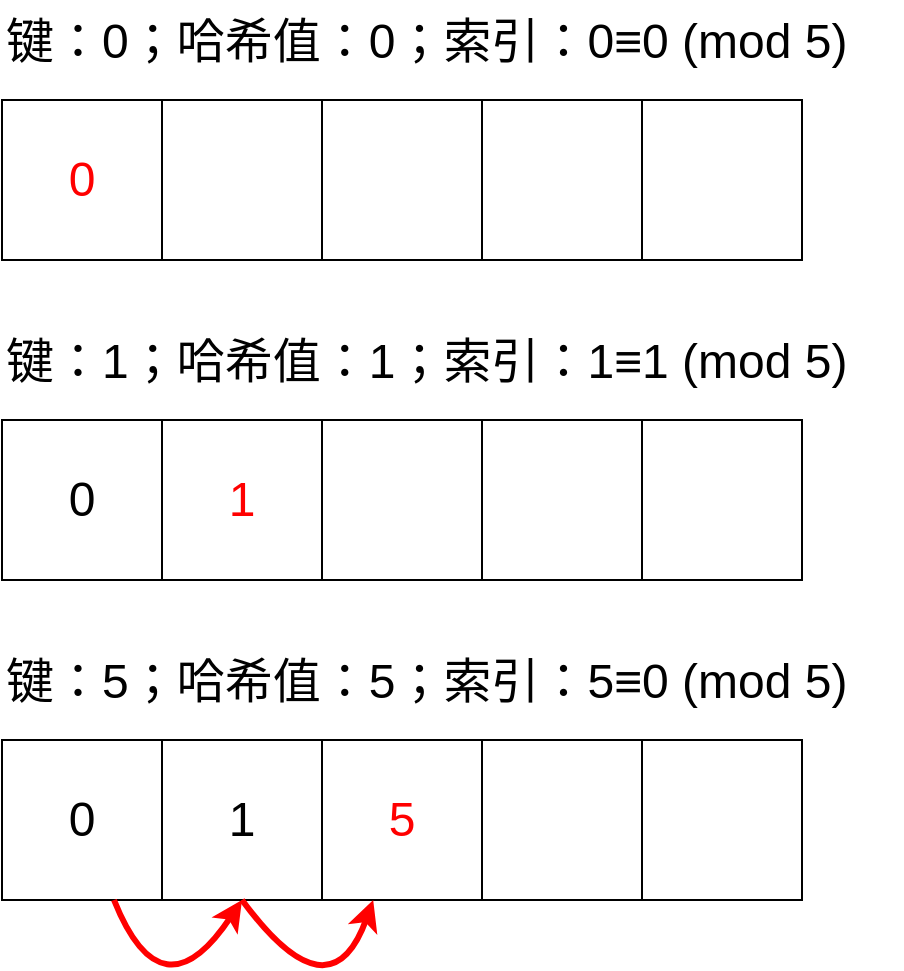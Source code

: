 <mxfile version="22.1.18" type="device">
  <diagram name="第 1 页" id="bkJjv-Hc_H5YmqZhhWNJ">
    <mxGraphModel dx="1026" dy="653" grid="1" gridSize="10" guides="1" tooltips="1" connect="1" arrows="1" fold="1" page="1" pageScale="1" pageWidth="1600" pageHeight="1200" math="0" shadow="0">
      <root>
        <mxCell id="0" />
        <mxCell id="1" parent="0" />
        <mxCell id="GAtQZQNT4H2ZkZmXrSAZ-1" value="&lt;font color=&quot;#ff0000&quot;&gt;0&lt;/font&gt;" style="rounded=0;whiteSpace=wrap;html=1;fontSize=24;" vertex="1" parent="1">
          <mxGeometry x="280" y="290" width="80" height="80" as="geometry" />
        </mxCell>
        <mxCell id="GAtQZQNT4H2ZkZmXrSAZ-2" value="" style="rounded=0;whiteSpace=wrap;html=1;fontSize=24;" vertex="1" parent="1">
          <mxGeometry x="360" y="290" width="80" height="80" as="geometry" />
        </mxCell>
        <mxCell id="GAtQZQNT4H2ZkZmXrSAZ-3" value="键：0；哈希值：0；索引：0≡0 (mod 5)" style="text;html=1;strokeColor=none;fillColor=none;align=left;verticalAlign=top;whiteSpace=wrap;rounded=0;fontSize=24;" vertex="1" parent="1">
          <mxGeometry x="280" y="240" width="450" height="50" as="geometry" />
        </mxCell>
        <mxCell id="GAtQZQNT4H2ZkZmXrSAZ-4" value="" style="rounded=0;whiteSpace=wrap;html=1;fontSize=24;" vertex="1" parent="1">
          <mxGeometry x="440" y="290" width="80" height="80" as="geometry" />
        </mxCell>
        <mxCell id="GAtQZQNT4H2ZkZmXrSAZ-5" value="" style="rounded=0;whiteSpace=wrap;html=1;fontSize=24;" vertex="1" parent="1">
          <mxGeometry x="520" y="290" width="80" height="80" as="geometry" />
        </mxCell>
        <mxCell id="GAtQZQNT4H2ZkZmXrSAZ-6" value="" style="rounded=0;whiteSpace=wrap;html=1;fontSize=24;" vertex="1" parent="1">
          <mxGeometry x="600" y="290" width="80" height="80" as="geometry" />
        </mxCell>
        <mxCell id="GAtQZQNT4H2ZkZmXrSAZ-9" value="0" style="rounded=0;whiteSpace=wrap;html=1;fontSize=24;" vertex="1" parent="1">
          <mxGeometry x="280" y="450" width="80" height="80" as="geometry" />
        </mxCell>
        <mxCell id="GAtQZQNT4H2ZkZmXrSAZ-10" value="&lt;font color=&quot;#ff0000&quot;&gt;1&lt;/font&gt;" style="rounded=0;whiteSpace=wrap;html=1;fontSize=24;" vertex="1" parent="1">
          <mxGeometry x="360" y="450" width="80" height="80" as="geometry" />
        </mxCell>
        <mxCell id="GAtQZQNT4H2ZkZmXrSAZ-11" value="键：1；哈希值：1；索引：1≡1 (mod 5)" style="text;html=1;strokeColor=none;fillColor=none;align=left;verticalAlign=top;whiteSpace=wrap;rounded=0;fontSize=24;" vertex="1" parent="1">
          <mxGeometry x="280" y="400" width="450" height="50" as="geometry" />
        </mxCell>
        <mxCell id="GAtQZQNT4H2ZkZmXrSAZ-12" value="" style="rounded=0;whiteSpace=wrap;html=1;fontSize=24;" vertex="1" parent="1">
          <mxGeometry x="440" y="450" width="80" height="80" as="geometry" />
        </mxCell>
        <mxCell id="GAtQZQNT4H2ZkZmXrSAZ-13" value="" style="rounded=0;whiteSpace=wrap;html=1;fontSize=24;" vertex="1" parent="1">
          <mxGeometry x="520" y="450" width="80" height="80" as="geometry" />
        </mxCell>
        <mxCell id="GAtQZQNT4H2ZkZmXrSAZ-14" value="" style="rounded=0;whiteSpace=wrap;html=1;fontSize=24;" vertex="1" parent="1">
          <mxGeometry x="600" y="450" width="80" height="80" as="geometry" />
        </mxCell>
        <mxCell id="GAtQZQNT4H2ZkZmXrSAZ-15" value="0" style="rounded=0;whiteSpace=wrap;html=1;fontSize=24;" vertex="1" parent="1">
          <mxGeometry x="280" y="610" width="80" height="80" as="geometry" />
        </mxCell>
        <mxCell id="GAtQZQNT4H2ZkZmXrSAZ-16" value="1" style="rounded=0;whiteSpace=wrap;html=1;fontSize=24;" vertex="1" parent="1">
          <mxGeometry x="360" y="610" width="80" height="80" as="geometry" />
        </mxCell>
        <mxCell id="GAtQZQNT4H2ZkZmXrSAZ-17" value="键：5；哈希值：5；索引：5≡0 (mod 5)" style="text;html=1;strokeColor=none;fillColor=none;align=left;verticalAlign=top;whiteSpace=wrap;rounded=0;fontSize=24;" vertex="1" parent="1">
          <mxGeometry x="280" y="560" width="450" height="50" as="geometry" />
        </mxCell>
        <mxCell id="GAtQZQNT4H2ZkZmXrSAZ-18" value="&lt;font color=&quot;#ff0000&quot;&gt;5&lt;/font&gt;" style="rounded=0;whiteSpace=wrap;html=1;fontSize=24;" vertex="1" parent="1">
          <mxGeometry x="440" y="610" width="80" height="80" as="geometry" />
        </mxCell>
        <mxCell id="GAtQZQNT4H2ZkZmXrSAZ-19" value="" style="rounded=0;whiteSpace=wrap;html=1;fontSize=24;" vertex="1" parent="1">
          <mxGeometry x="520" y="610" width="80" height="80" as="geometry" />
        </mxCell>
        <mxCell id="GAtQZQNT4H2ZkZmXrSAZ-20" value="" style="rounded=0;whiteSpace=wrap;html=1;fontSize=24;" vertex="1" parent="1">
          <mxGeometry x="600" y="610" width="80" height="80" as="geometry" />
        </mxCell>
        <mxCell id="GAtQZQNT4H2ZkZmXrSAZ-21" value="" style="curved=1;endArrow=classic;html=1;rounded=0;strokeWidth=3;entryX=0.5;entryY=1;entryDx=0;entryDy=0;strokeColor=#FF0000;" edge="1" parent="1" source="GAtQZQNT4H2ZkZmXrSAZ-15" target="GAtQZQNT4H2ZkZmXrSAZ-16">
          <mxGeometry width="50" height="50" relative="1" as="geometry">
            <mxPoint x="380" y="760" as="sourcePoint" />
            <mxPoint x="430" y="710" as="targetPoint" />
            <Array as="points">
              <mxPoint x="360" y="750" />
            </Array>
          </mxGeometry>
        </mxCell>
        <mxCell id="GAtQZQNT4H2ZkZmXrSAZ-22" value="" style="curved=1;endArrow=classic;html=1;rounded=0;strokeWidth=3;exitX=0.5;exitY=1;exitDx=0;exitDy=0;strokeColor=#FF0000;" edge="1" parent="1" source="GAtQZQNT4H2ZkZmXrSAZ-16" target="GAtQZQNT4H2ZkZmXrSAZ-18">
          <mxGeometry width="50" height="50" relative="1" as="geometry">
            <mxPoint x="420" y="690" as="sourcePoint" />
            <mxPoint x="468" y="690" as="targetPoint" />
            <Array as="points">
              <mxPoint x="444" y="750" />
            </Array>
          </mxGeometry>
        </mxCell>
      </root>
    </mxGraphModel>
  </diagram>
</mxfile>
